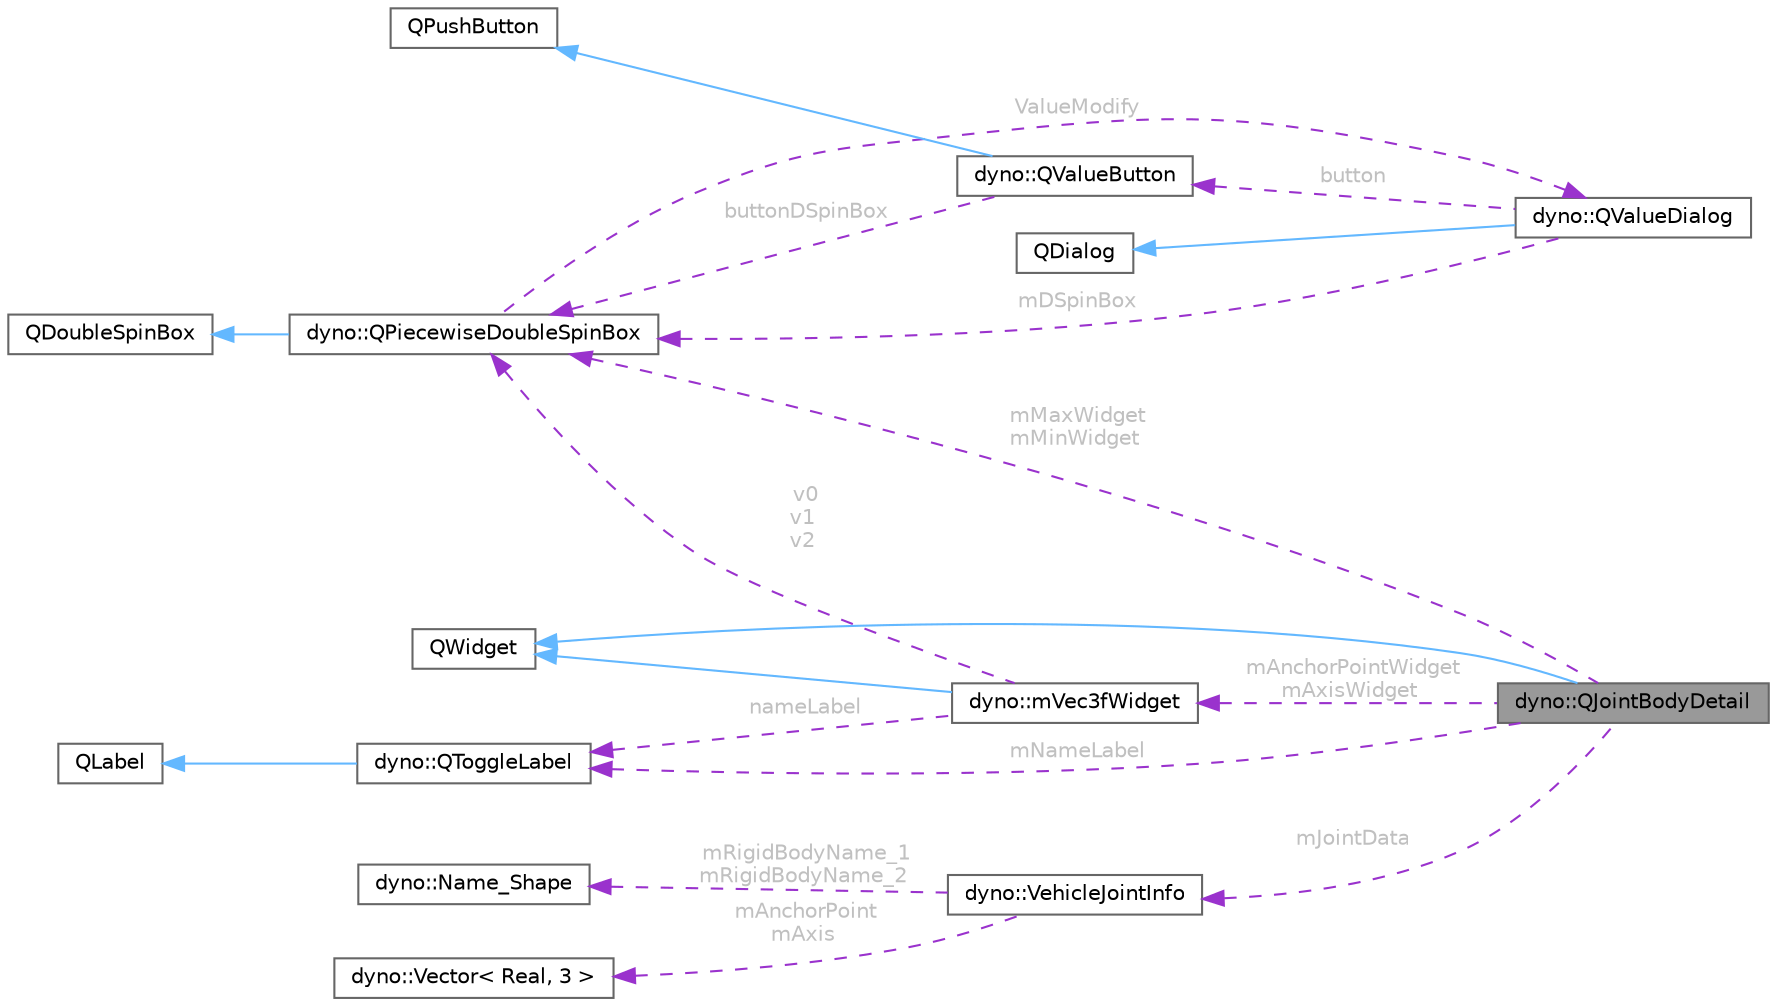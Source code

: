 digraph "dyno::QJointBodyDetail"
{
 // LATEX_PDF_SIZE
  bgcolor="transparent";
  edge [fontname=Helvetica,fontsize=10,labelfontname=Helvetica,labelfontsize=10];
  node [fontname=Helvetica,fontsize=10,shape=box,height=0.2,width=0.4];
  rankdir="LR";
  Node1 [id="Node000001",label="dyno::QJointBodyDetail",height=0.2,width=0.4,color="gray40", fillcolor="grey60", style="filled", fontcolor="black",tooltip=" "];
  Node2 -> Node1 [id="edge1_Node000001_Node000002",dir="back",color="steelblue1",style="solid",tooltip=" "];
  Node2 [id="Node000002",label="QWidget",height=0.2,width=0.4,color="gray40", fillcolor="white", style="filled",tooltip=" "];
  Node3 -> Node1 [id="edge2_Node000001_Node000003",dir="back",color="darkorchid3",style="dashed",tooltip=" ",label=" mAnchorPointWidget\nmAxisWidget",fontcolor="grey" ];
  Node3 [id="Node000003",label="dyno::mVec3fWidget",height=0.2,width=0.4,color="gray40", fillcolor="white", style="filled",URL="$classdyno_1_1m_vec3f_widget.html",tooltip=" "];
  Node2 -> Node3 [id="edge3_Node000003_Node000002",dir="back",color="steelblue1",style="solid",tooltip=" "];
  Node4 -> Node3 [id="edge4_Node000003_Node000004",dir="back",color="darkorchid3",style="dashed",tooltip=" ",label=" v0\nv1\nv2",fontcolor="grey" ];
  Node4 [id="Node000004",label="dyno::QPiecewiseDoubleSpinBox",height=0.2,width=0.4,color="gray40", fillcolor="white", style="filled",URL="$classdyno_1_1_q_piecewise_double_spin_box.html",tooltip=" "];
  Node5 -> Node4 [id="edge5_Node000004_Node000005",dir="back",color="steelblue1",style="solid",tooltip=" "];
  Node5 [id="Node000005",label="QDoubleSpinBox",height=0.2,width=0.4,color="gray40", fillcolor="white", style="filled",tooltip=" "];
  Node6 -> Node4 [id="edge6_Node000004_Node000006",dir="back",color="darkorchid3",style="dashed",tooltip=" ",label=" ValueModify",fontcolor="grey" ];
  Node6 [id="Node000006",label="dyno::QValueDialog",height=0.2,width=0.4,color="gray40", fillcolor="white", style="filled",URL="$classdyno_1_1_q_value_dialog.html",tooltip=" "];
  Node7 -> Node6 [id="edge7_Node000006_Node000007",dir="back",color="steelblue1",style="solid",tooltip=" "];
  Node7 [id="Node000007",label="QDialog",height=0.2,width=0.4,color="gray40", fillcolor="white", style="filled",tooltip=" "];
  Node8 -> Node6 [id="edge8_Node000006_Node000008",dir="back",color="darkorchid3",style="dashed",tooltip=" ",label=" button",fontcolor="grey" ];
  Node8 [id="Node000008",label="dyno::QValueButton",height=0.2,width=0.4,color="gray40", fillcolor="white", style="filled",URL="$classdyno_1_1_q_value_button.html",tooltip=" "];
  Node9 -> Node8 [id="edge9_Node000008_Node000009",dir="back",color="steelblue1",style="solid",tooltip=" "];
  Node9 [id="Node000009",label="QPushButton",height=0.2,width=0.4,color="gray40", fillcolor="white", style="filled",tooltip=" "];
  Node4 -> Node8 [id="edge10_Node000008_Node000004",dir="back",color="darkorchid3",style="dashed",tooltip=" ",label=" buttonDSpinBox",fontcolor="grey" ];
  Node4 -> Node6 [id="edge11_Node000006_Node000004",dir="back",color="darkorchid3",style="dashed",tooltip=" ",label=" mDSpinBox",fontcolor="grey" ];
  Node10 -> Node3 [id="edge12_Node000003_Node000010",dir="back",color="darkorchid3",style="dashed",tooltip=" ",label=" nameLabel",fontcolor="grey" ];
  Node10 [id="Node000010",label="dyno::QToggleLabel",height=0.2,width=0.4,color="gray40", fillcolor="white", style="filled",URL="$classdyno_1_1_q_toggle_label.html",tooltip=" "];
  Node11 -> Node10 [id="edge13_Node000010_Node000011",dir="back",color="steelblue1",style="solid",tooltip=" "];
  Node11 [id="Node000011",label="QLabel",height=0.2,width=0.4,color="gray40", fillcolor="white", style="filled",tooltip=" "];
  Node4 -> Node1 [id="edge14_Node000001_Node000004",dir="back",color="darkorchid3",style="dashed",tooltip=" ",label=" mMaxWidget\nmMinWidget",fontcolor="grey" ];
  Node10 -> Node1 [id="edge15_Node000001_Node000010",dir="back",color="darkorchid3",style="dashed",tooltip=" ",label=" mNameLabel",fontcolor="grey" ];
  Node12 -> Node1 [id="edge16_Node000001_Node000012",dir="back",color="darkorchid3",style="dashed",tooltip=" ",label=" mJointData",fontcolor="grey" ];
  Node12 [id="Node000012",label="dyno::VehicleJointInfo",height=0.2,width=0.4,color="gray40", fillcolor="white", style="filled",URL="$structdyno_1_1_vehicle_joint_info.html",tooltip="The joint information is stored in mVehicleJointInfo."];
  Node13 -> Node12 [id="edge17_Node000012_Node000013",dir="back",color="darkorchid3",style="dashed",tooltip=" ",label=" mRigidBodyName_1\nmRigidBodyName_2",fontcolor="grey" ];
  Node13 [id="Node000013",label="dyno::Name_Shape",height=0.2,width=0.4,color="gray40", fillcolor="white", style="filled",URL="$structdyno_1_1_name___shape.html",tooltip=" "];
  Node14 -> Node12 [id="edge18_Node000012_Node000014",dir="back",color="darkorchid3",style="dashed",tooltip=" ",label=" mAnchorPoint\nmAxis",fontcolor="grey" ];
  Node14 [id="Node000014",label="dyno::Vector\< Real, 3 \>",height=0.2,width=0.4,color="gray40", fillcolor="white", style="filled",URL="$classdyno_1_1_vector.html",tooltip=" "];
}

